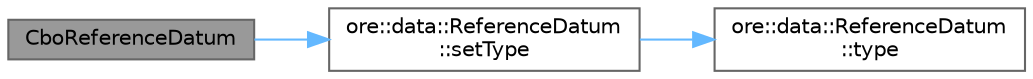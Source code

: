 digraph "CboReferenceDatum"
{
 // INTERACTIVE_SVG=YES
 // LATEX_PDF_SIZE
  bgcolor="transparent";
  edge [fontname=Helvetica,fontsize=10,labelfontname=Helvetica,labelfontsize=10];
  node [fontname=Helvetica,fontsize=10,shape=box,height=0.2,width=0.4];
  rankdir="LR";
  Node1 [label="CboReferenceDatum",height=0.2,width=0.4,color="gray40", fillcolor="grey60", style="filled", fontcolor="black",tooltip=" "];
  Node1 -> Node2 [color="steelblue1",style="solid"];
  Node2 [label="ore::data::ReferenceDatum\l::setType",height=0.2,width=0.4,color="grey40", fillcolor="white", style="filled",URL="$classore_1_1data_1_1_reference_datum.html#aafc7b3e0e653e15f2434a4e7d15cc7cf",tooltip="setters"];
  Node2 -> Node3 [color="steelblue1",style="solid"];
  Node3 [label="ore::data::ReferenceDatum\l::type",height=0.2,width=0.4,color="grey40", fillcolor="white", style="filled",URL="$classore_1_1data_1_1_reference_datum.html#a4acb75b8abcd83a41915c116edbd003c",tooltip="getters"];
}
